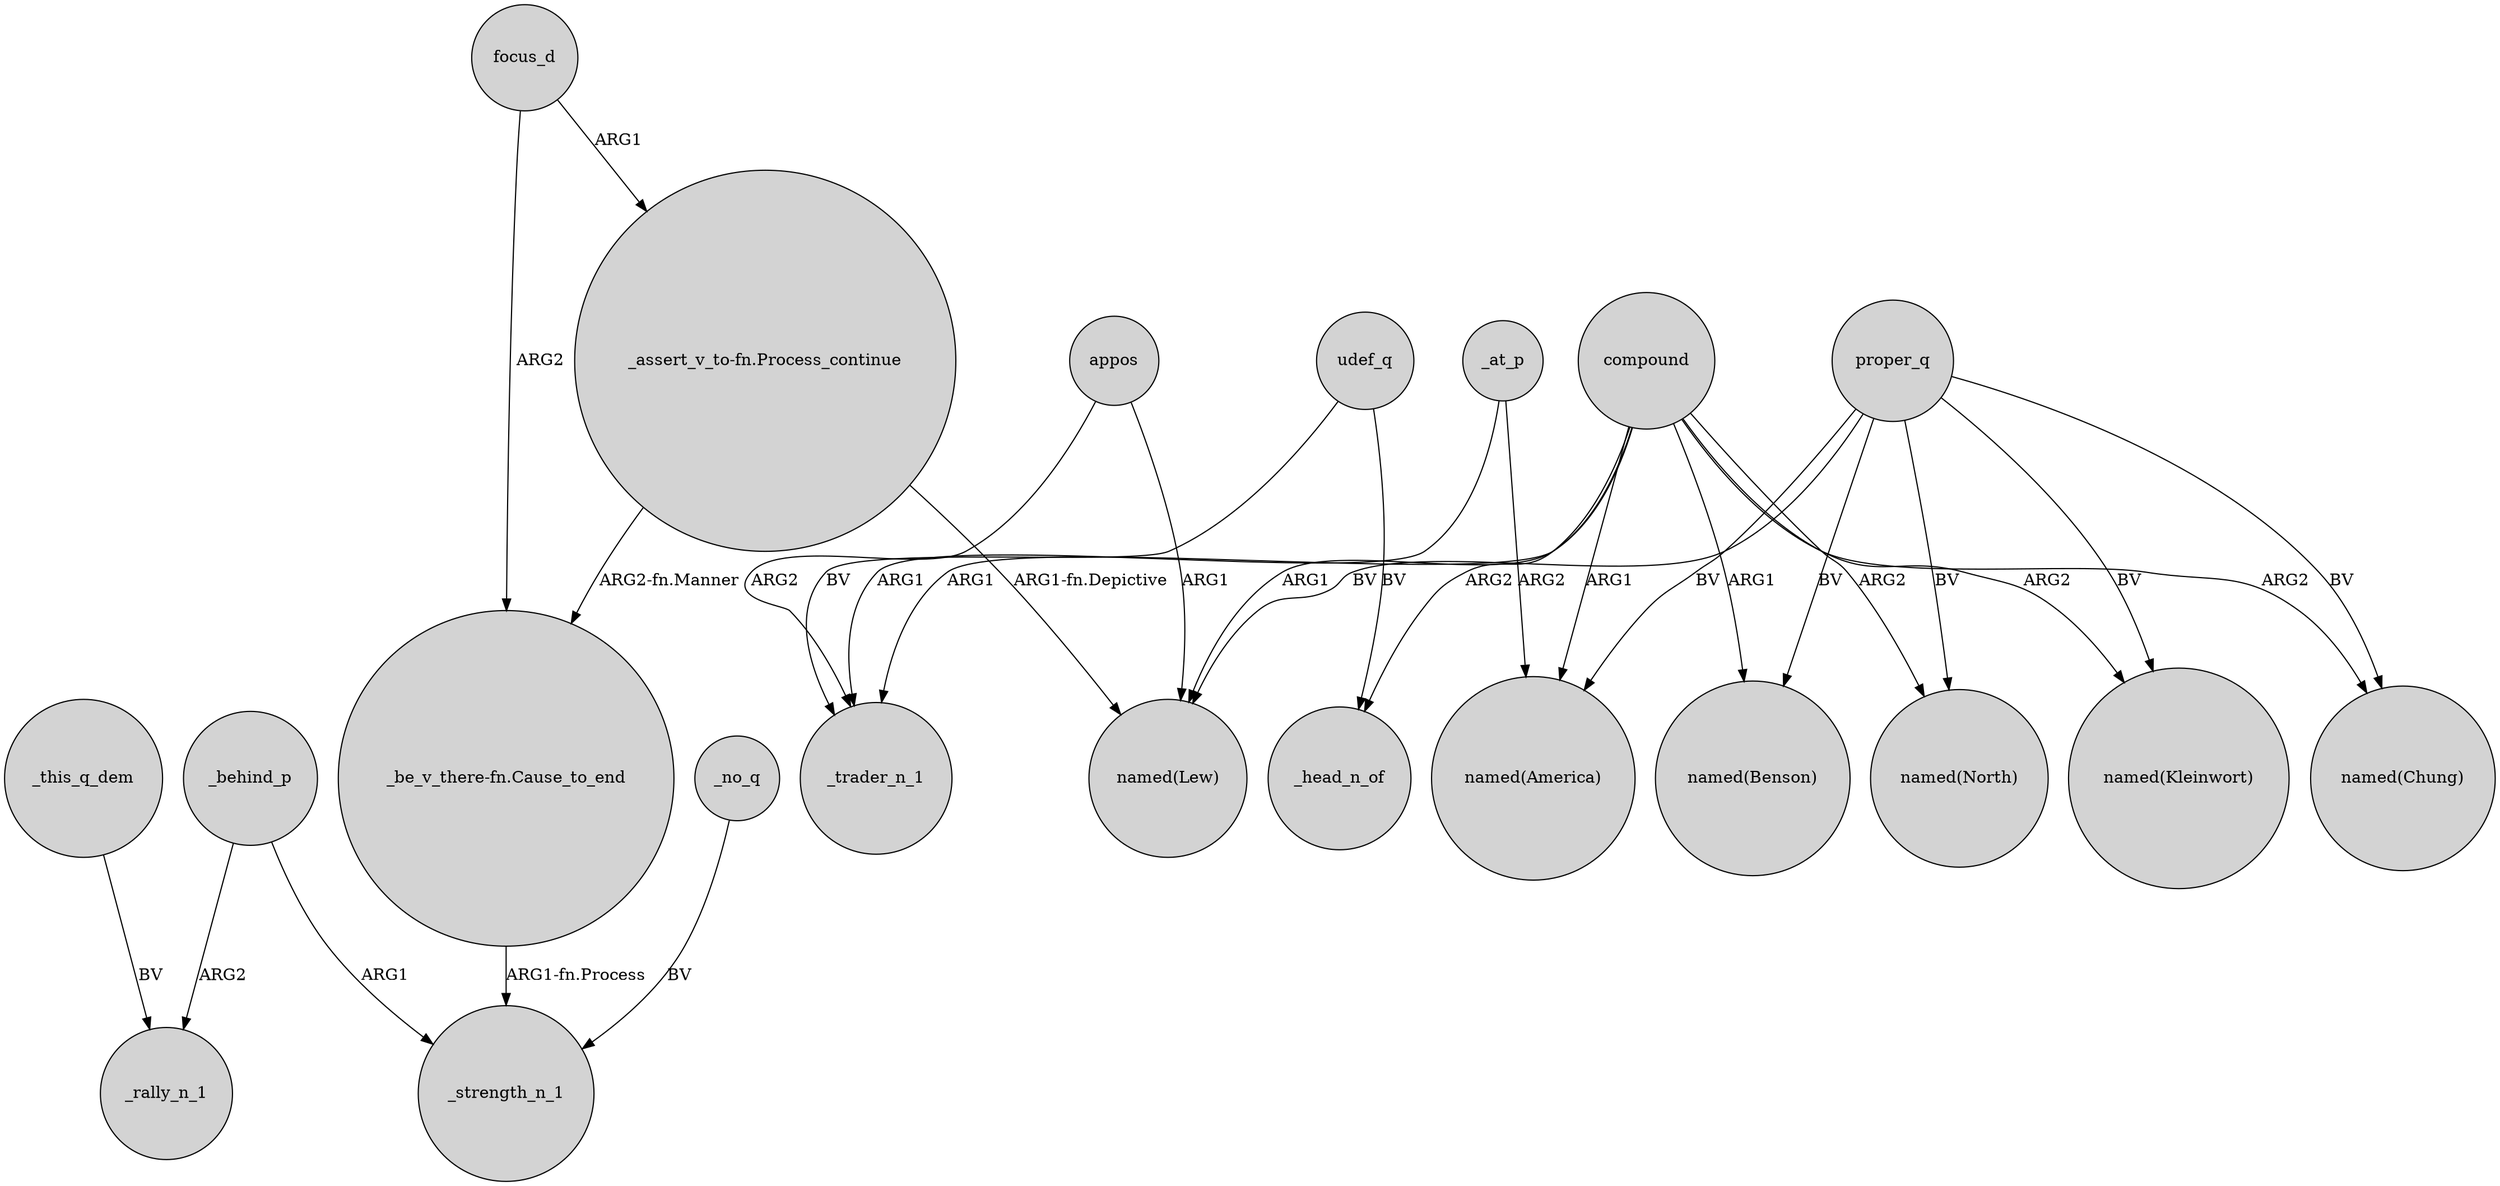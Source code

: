 digraph {
	node [shape=circle style=filled]
	_behind_p -> _rally_n_1 [label=ARG2]
	proper_q -> "named(Lew)" [label=BV]
	compound -> "named(Chung)" [label=ARG2]
	_at_p -> _trader_n_1 [label=ARG1]
	proper_q -> "named(North)" [label=BV]
	compound -> "named(America)" [label=ARG1]
	proper_q -> "named(Benson)" [label=BV]
	compound -> _trader_n_1 [label=ARG1]
	compound -> "named(Kleinwort)" [label=ARG2]
	appos -> _trader_n_1 [label=ARG2]
	compound -> "named(Benson)" [label=ARG1]
	proper_q -> "named(America)" [label=BV]
	appos -> "named(Lew)" [label=ARG1]
	udef_q -> _head_n_of [label=BV]
	focus_d -> "_assert_v_to-fn.Process_continue" [label=ARG1]
	udef_q -> _trader_n_1 [label=BV]
	"_assert_v_to-fn.Process_continue" -> "named(Lew)" [label="ARG1-fn.Depictive"]
	_this_q_dem -> _rally_n_1 [label=BV]
	_at_p -> "named(America)" [label=ARG2]
	focus_d -> "_be_v_there-fn.Cause_to_end" [label=ARG2]
	proper_q -> "named(Chung)" [label=BV]
	proper_q -> "named(Kleinwort)" [label=BV]
	_behind_p -> _strength_n_1 [label=ARG1]
	compound -> _head_n_of [label=ARG2]
	compound -> "named(North)" [label=ARG2]
	"_be_v_there-fn.Cause_to_end" -> _strength_n_1 [label="ARG1-fn.Process"]
	_no_q -> _strength_n_1 [label=BV]
	"_assert_v_to-fn.Process_continue" -> "_be_v_there-fn.Cause_to_end" [label="ARG2-fn.Manner"]
	compound -> "named(Lew)" [label=ARG1]
}
